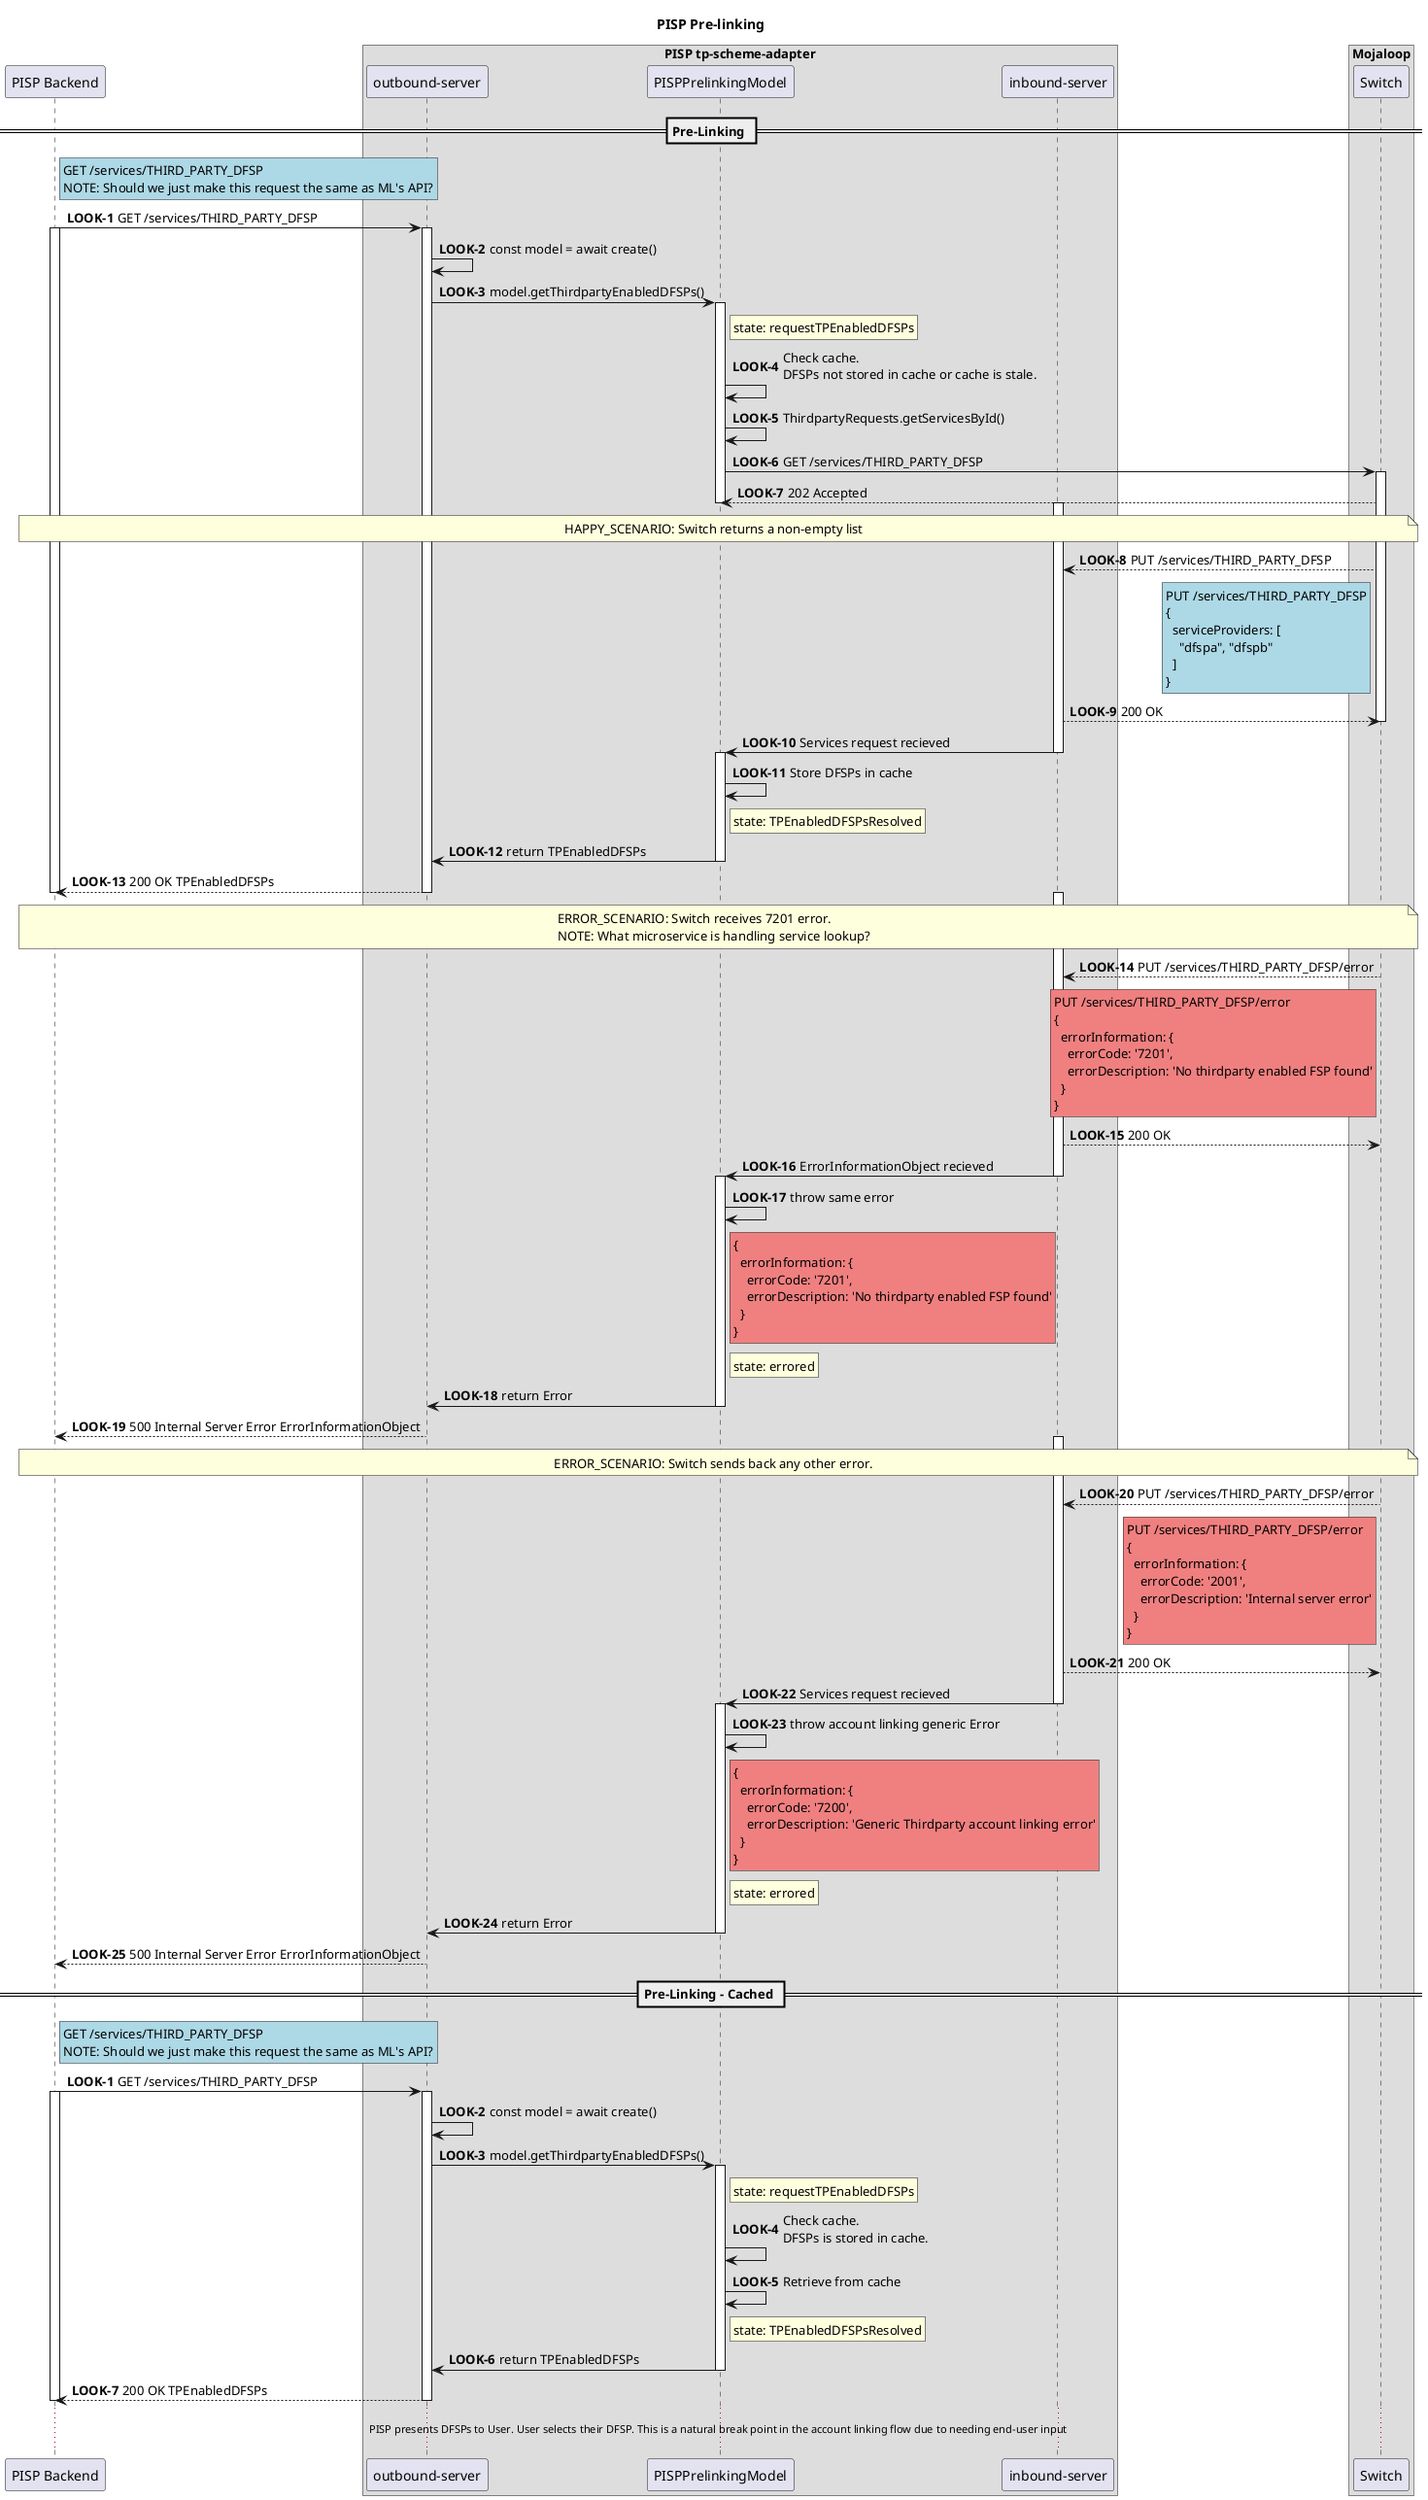 @startuml

title PISP Pre-linking

participant "PISP Backend" as PISP
box "PISP tp-scheme-adapter"
  participant "outbound-server" as PISP_TP_OUT
  participant "PISPPrelinkingModel" as PISP_PLM
  participant "inbound-server" as PISP_TP_IN
end box
box "Mojaloop"
    participant Switch
end box

== Pre-Linking ==
autonumber 1 "<b>LOOK-#</b>"
rnote right of PISP #LightBlue
GET /services/THIRD_PARTY_DFSP
NOTE: Should we just make this request the same as ML's API?
end note

PISP -> PISP_TP_OUT: GET /services/THIRD_PARTY_DFSP

activate PISP
activate PISP_TP_OUT

PISP_TP_OUT -> PISP_TP_OUT: const model = await create()
PISP_TP_OUT -> PISP_PLM: model.getThirdpartyEnabledDFSPs()

activate PISP_PLM

rnote right of PISP_PLM: state: requestTPEnabledDFSPs
PISP_PLM -> PISP_PLM: Check cache.\nDFSPs not stored in cache or cache is stale.
PISP_PLM -> PISP_PLM: ThirdpartyRequests.getServicesById()
PISP_PLM -> Switch: GET /services/THIRD_PARTY_DFSP

activate Switch
Switch --> PISP_PLM: 202 Accepted
deactivate PISP_PLM

note over PISP, Switch
  HAPPY_SCENARIO: Switch returns a non-empty list
end note

activate PISP_TP_IN

Switch --> PISP_TP_IN: PUT /services/THIRD_PARTY_DFSP
rnote left of Switch #LightBlue
PUT /services/THIRD_PARTY_DFSP
{
  serviceProviders: [
    "dfspa", "dfspb"
  ]
}
end note
PISP_TP_IN --> Switch: 200 OK

deactivate Switch

PISP_TP_IN -> PISP_PLM: Services request recieved

deactivate PISP_TP_IN
activate PISP_PLM

PISP_PLM -> PISP_PLM: Store DFSPs in cache
rnote right of PISP_PLM: state: TPEnabledDFSPsResolved
PISP_PLM -> PISP_TP_OUT: return TPEnabledDFSPs

deactivate PISP_PLM

PISP_TP_OUT --> PISP: 200 OK TPEnabledDFSPs

deactivate PISP_TP_OUT
deactivate PISP

note over PISP, Switch
  ERROR_SCENARIO: Switch receives 7201 error.
  NOTE: What microservice is handling service lookup?
end note

activate PISP_TP_IN

Switch --> PISP_TP_IN: PUT /services/THIRD_PARTY_DFSP/error
rnote left of Switch #LightCoral
PUT /services/THIRD_PARTY_DFSP/error
{
  errorInformation: {
    errorCode: '7201',
    errorDescription: 'No thirdparty enabled FSP found'
  }
}
end note
PISP_TP_IN --> Switch: 200 OK

deactivate Switch

PISP_TP_IN -> PISP_PLM: ErrorInformationObject recieved

deactivate PISP_TP_IN
activate PISP_PLM

PISP_PLM -> PISP_PLM: throw same error
rnote right of PISP_PLM #LightCoral
{
  errorInformation: {
    errorCode: '7201',
    errorDescription: 'No thirdparty enabled FSP found'
  }
}
end note
rnote right of PISP_PLM: state: errored
PISP_PLM -> PISP_TP_OUT: return Error

deactivate PISP_PLM

PISP_TP_OUT --> PISP: 500 Internal Server Error ErrorInformationObject

deactivate PISP_TP_OUT
deactivate PISP

note over PISP, Switch
  ERROR_SCENARIO: Switch sends back any other error.
end note

activate PISP_TP_IN

Switch --> PISP_TP_IN: PUT /services/THIRD_PARTY_DFSP/error
rnote left of Switch #LightCoral
PUT /services/THIRD_PARTY_DFSP/error
{
  errorInformation: {
    errorCode: '2001',
    errorDescription: 'Internal server error'
  }
}
end note
PISP_TP_IN --> Switch: 200 OK

deactivate Switch

PISP_TP_IN -> PISP_PLM: Services request recieved

deactivate PISP_TP_IN
activate PISP_PLM

PISP_PLM -> PISP_PLM: throw account linking generic Error
rnote right of PISP_PLM #LightCoral
{
  errorInformation: {
    errorCode: '7200',
    errorDescription: 'Generic Thirdparty account linking error'
  }
}
end note
rnote right of PISP_PLM: state: errored
PISP_PLM -> PISP_TP_OUT: return Error

deactivate PISP_PLM

PISP_TP_OUT --> PISP: 500 Internal Server Error ErrorInformationObject

deactivate PISP_TP_OUT
deactivate PISP

== Pre-Linking - Cached ==
autonumber 1 "<b>LOOK-#</b>"
rnote right of PISP #LightBlue
GET /services/THIRD_PARTY_DFSP
NOTE: Should we just make this request the same as ML's API?
end note

PISP -> PISP_TP_OUT: GET /services/THIRD_PARTY_DFSP

activate PISP
activate PISP_TP_OUT

PISP_TP_OUT -> PISP_TP_OUT: const model = await create()
PISP_TP_OUT -> PISP_PLM: model.getThirdpartyEnabledDFSPs()

activate PISP_PLM

rnote right of PISP_PLM: state: requestTPEnabledDFSPs
PISP_PLM -> PISP_PLM: Check cache.\nDFSPs is stored in cache.
PISP_PLM -> PISP_PLM: Retrieve from cache
rnote right of PISP_PLM: state: TPEnabledDFSPsResolved
PISP_PLM -> PISP_TP_OUT: return TPEnabledDFSPs

deactivate PISP_PLM

PISP_TP_OUT --> PISP: 200 OK TPEnabledDFSPs

deactivate PISP_TP_OUT
deactivate PISP

...PISP presents DFSPs to User. User selects their DFSP. This is a natural break point in the account linking flow due to needing end-user input...

@enduml
